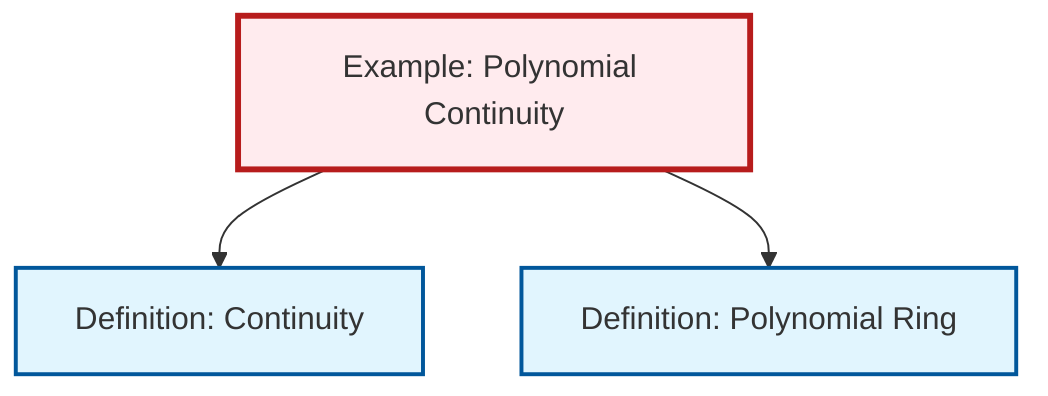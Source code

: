 graph TD
    classDef definition fill:#e1f5fe,stroke:#01579b,stroke-width:2px
    classDef theorem fill:#f3e5f5,stroke:#4a148c,stroke-width:2px
    classDef axiom fill:#fff3e0,stroke:#e65100,stroke-width:2px
    classDef example fill:#e8f5e9,stroke:#1b5e20,stroke-width:2px
    classDef current fill:#ffebee,stroke:#b71c1c,stroke-width:3px
    ex-polynomial-continuity["Example: Polynomial Continuity"]:::example
    def-polynomial-ring["Definition: Polynomial Ring"]:::definition
    def-continuity["Definition: Continuity"]:::definition
    ex-polynomial-continuity --> def-continuity
    ex-polynomial-continuity --> def-polynomial-ring
    class ex-polynomial-continuity current